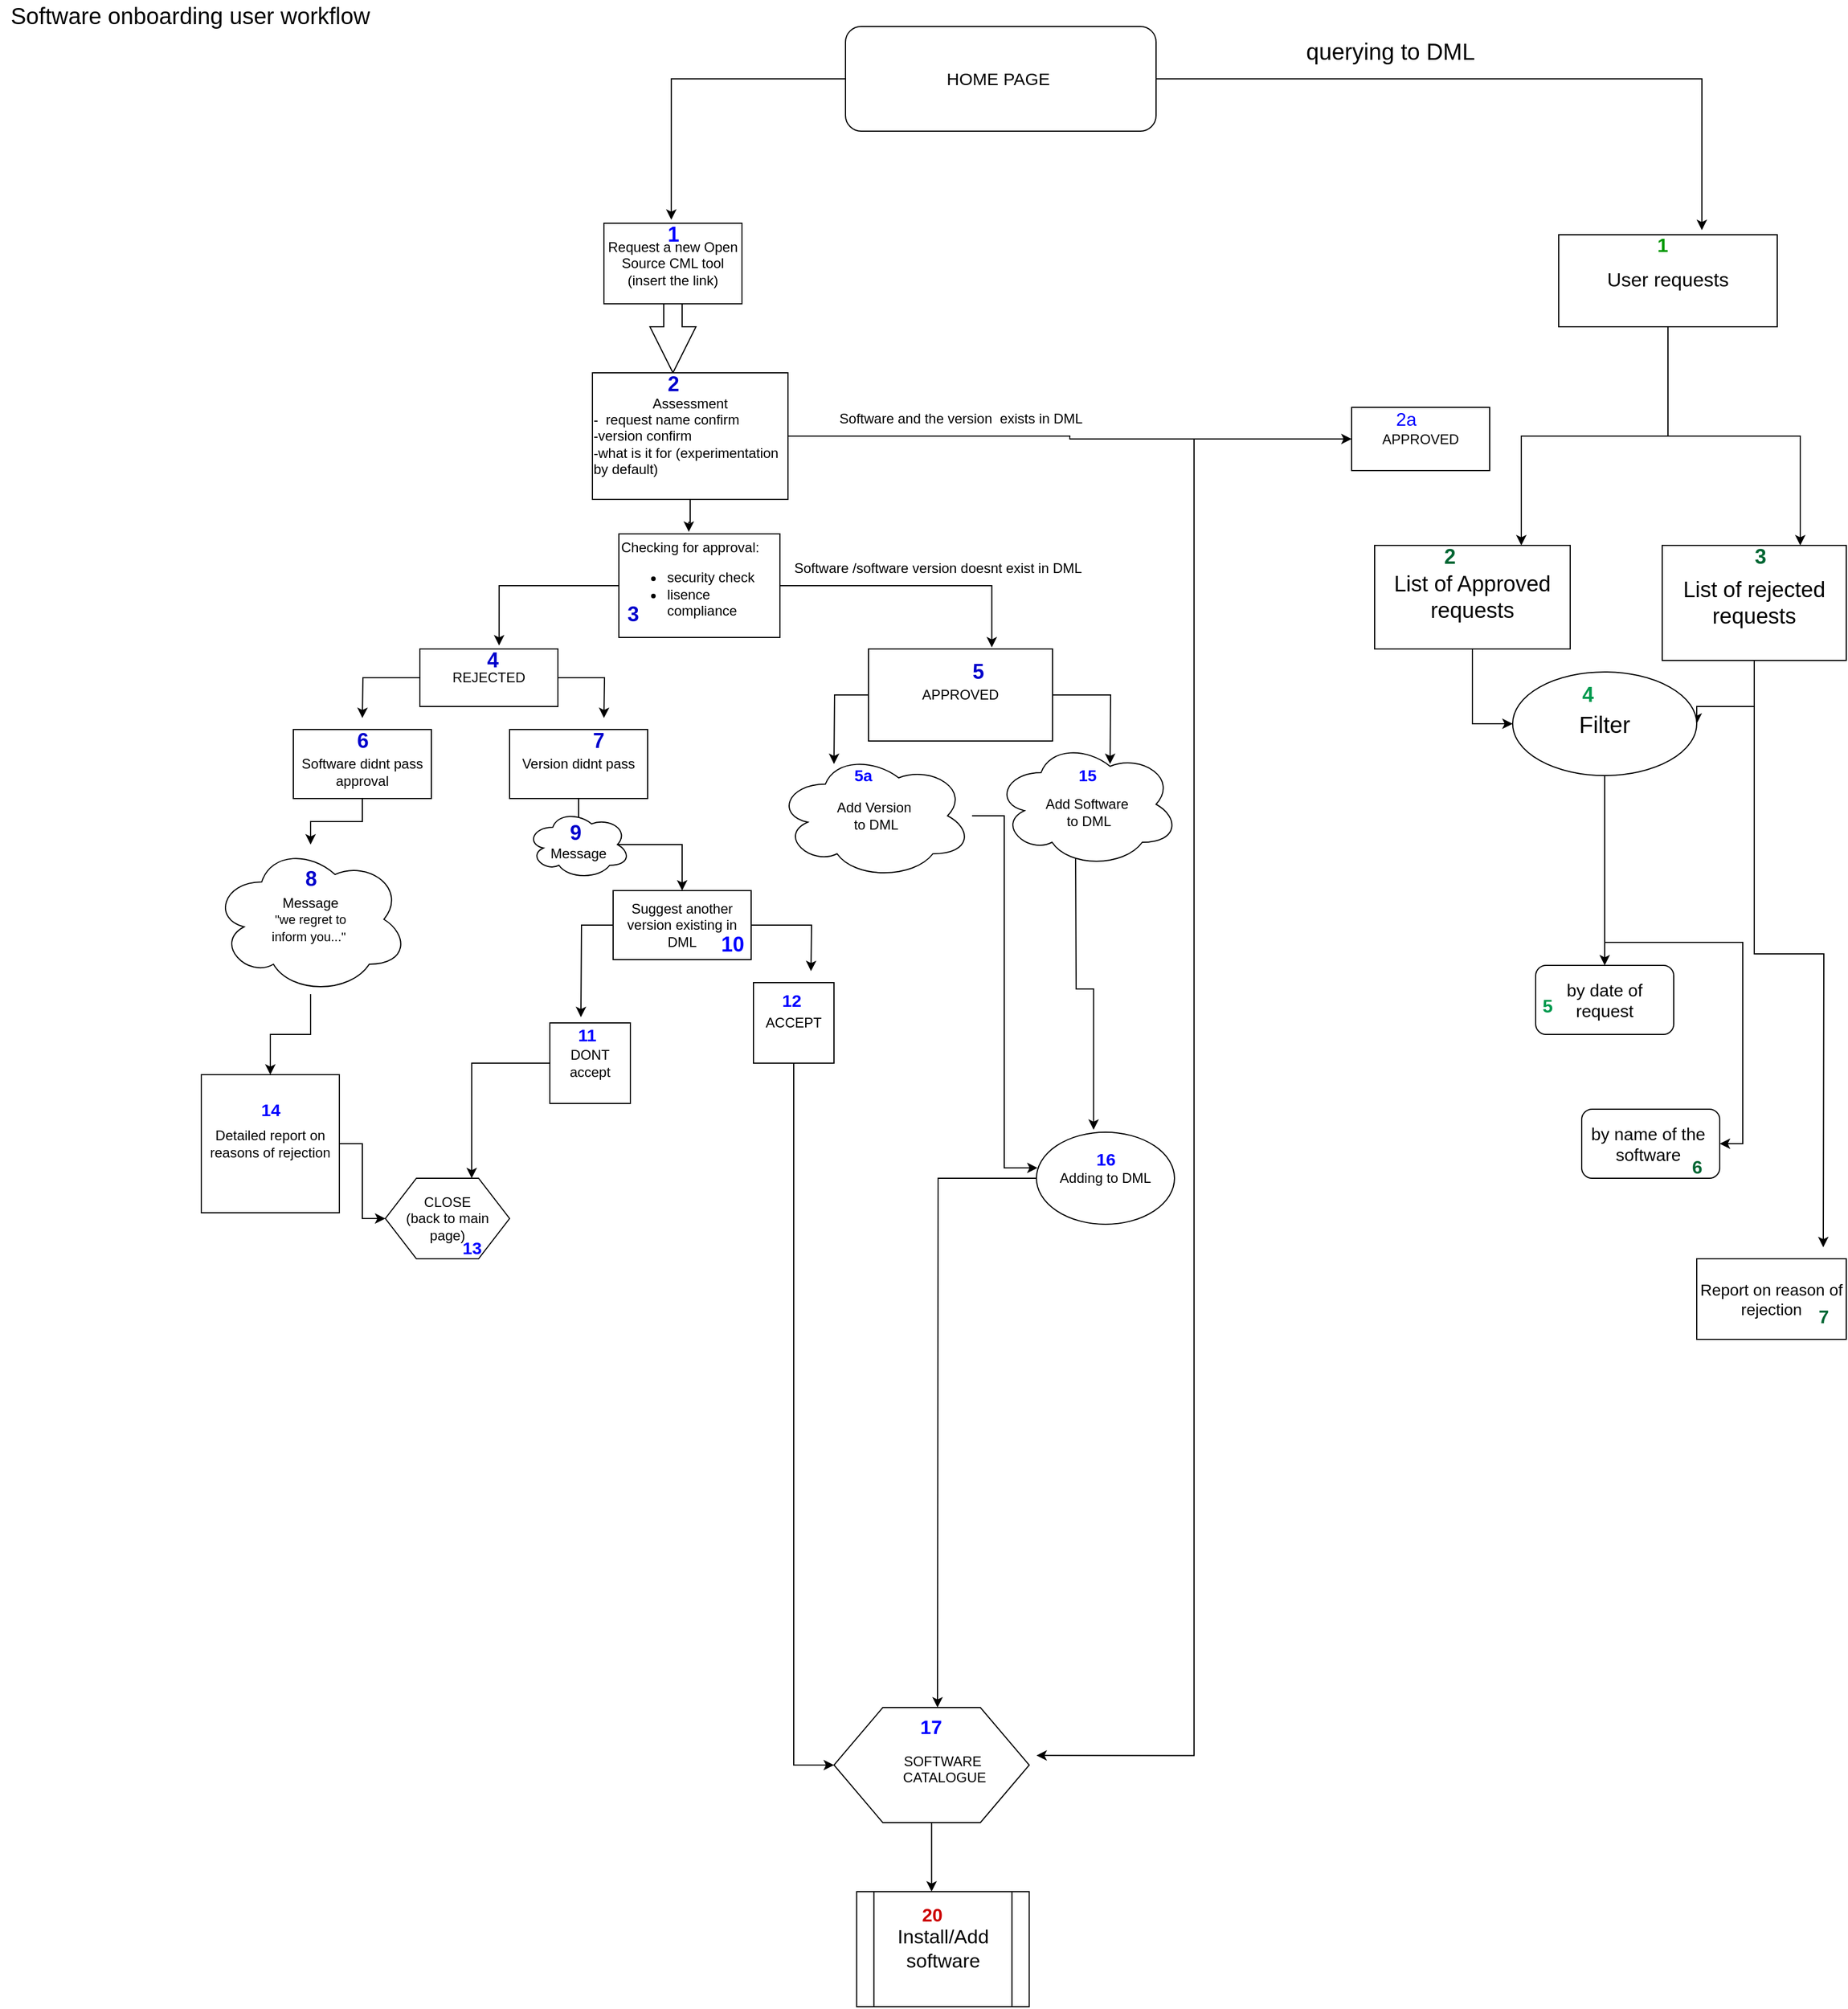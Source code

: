 <mxfile version="12.4.6" type="device"><diagram id="0llAzEVzJa9821p7wzAq" name="Page-1"><mxGraphModel dx="2055" dy="1935" grid="1" gridSize="10" guides="1" tooltips="1" connect="1" arrows="1" fold="1" page="1" pageScale="1" pageWidth="827" pageHeight="1169" math="0" shadow="0"><root><mxCell id="0"/><mxCell id="1" parent="0"/><mxCell id="ij1Nast-WUGQV4Hvbau6-1" value="&lt;font style=&quot;font-size: 20px&quot;&gt;Software onboarding user workflow&lt;/font&gt;" style="text;html=1;align=center;verticalAlign=middle;resizable=0;points=[];;autosize=1;" parent="1" vertex="1"><mxGeometry x="-5" y="-1.06" width="330" height="20" as="geometry"/></mxCell><mxCell id="ij1Nast-WUGQV4Hvbau6-2" value="Request a new Open Source CML tool (insert the link)" style="rounded=0;whiteSpace=wrap;html=1;" parent="1" vertex="1"><mxGeometry x="520" y="190" width="120" height="70" as="geometry"/></mxCell><mxCell id="ij1Nast-WUGQV4Hvbau6-3" style="edgeStyle=orthogonalEdgeStyle;rounded=0;orthogonalLoop=1;jettySize=auto;html=1;entryX=0.574;entryY=-0.06;entryDx=0;entryDy=0;entryPerimeter=0;" parent="1" source="ij1Nast-WUGQV4Hvbau6-5" target="ij1Nast-WUGQV4Hvbau6-8" edge="1"><mxGeometry relative="1" as="geometry"/></mxCell><mxCell id="ij1Nast-WUGQV4Hvbau6-4" style="edgeStyle=orthogonalEdgeStyle;rounded=0;orthogonalLoop=1;jettySize=auto;html=1;entryX=0.67;entryY=-0.017;entryDx=0;entryDy=0;entryPerimeter=0;" parent="1" source="ij1Nast-WUGQV4Hvbau6-5" target="ij1Nast-WUGQV4Hvbau6-37" edge="1"><mxGeometry relative="1" as="geometry"/></mxCell><mxCell id="ij1Nast-WUGQV4Hvbau6-5" value="Checking for approval:&lt;br&gt;&lt;ul&gt;&lt;li&gt;security check&lt;/li&gt;&lt;li&gt;lisence compliance&amp;nbsp;&lt;/li&gt;&lt;/ul&gt;" style="rounded=0;whiteSpace=wrap;html=1;align=left;" parent="1" vertex="1"><mxGeometry x="533" y="460" width="140" height="90" as="geometry"/></mxCell><mxCell id="ij1Nast-WUGQV4Hvbau6-6" style="edgeStyle=orthogonalEdgeStyle;rounded=0;orthogonalLoop=1;jettySize=auto;html=1;" parent="1" source="ij1Nast-WUGQV4Hvbau6-8" edge="1"><mxGeometry relative="1" as="geometry"><mxPoint x="310" y="620" as="targetPoint"/></mxGeometry></mxCell><mxCell id="ij1Nast-WUGQV4Hvbau6-7" style="edgeStyle=orthogonalEdgeStyle;rounded=0;orthogonalLoop=1;jettySize=auto;html=1;" parent="1" source="ij1Nast-WUGQV4Hvbau6-8" edge="1"><mxGeometry relative="1" as="geometry"><mxPoint x="520" y="620" as="targetPoint"/></mxGeometry></mxCell><mxCell id="ij1Nast-WUGQV4Hvbau6-8" value="&lt;div&gt;REJECTED&lt;/div&gt;" style="rounded=0;whiteSpace=wrap;html=1;align=center;" parent="1" vertex="1"><mxGeometry x="360" y="560" width="120" height="50" as="geometry"/></mxCell><mxCell id="ij1Nast-WUGQV4Hvbau6-9" style="edgeStyle=orthogonalEdgeStyle;rounded=0;orthogonalLoop=1;jettySize=auto;html=1;entryX=0;entryY=0.5;entryDx=0;entryDy=0;" parent="1" source="ij1Nast-WUGQV4Hvbau6-10" target="ij1Nast-WUGQV4Hvbau6-28" edge="1"><mxGeometry relative="1" as="geometry"/></mxCell><mxCell id="ij1Nast-WUGQV4Hvbau6-10" value="Detailed report on reasons of rejection" style="whiteSpace=wrap;html=1;aspect=fixed;" parent="1" vertex="1"><mxGeometry x="170" y="930" width="120" height="120" as="geometry"/></mxCell><mxCell id="ij1Nast-WUGQV4Hvbau6-11" value="" style="html=1;shadow=0;dashed=0;align=center;verticalAlign=middle;shape=mxgraph.arrows2.arrow;dy=0.6;dx=40;direction=south;notch=0;" parent="1" vertex="1"><mxGeometry x="560" y="260" width="40" height="60" as="geometry"/></mxCell><mxCell id="ij1Nast-WUGQV4Hvbau6-12" value="" style="group" parent="1" vertex="1" connectable="0"><mxGeometry x="720" y="1480" width="176" height="100" as="geometry"/></mxCell><mxCell id="ij1Nast-WUGQV4Hvbau6-13" value="" style="shape=hexagon;perimeter=hexagonPerimeter2;whiteSpace=wrap;html=1;" parent="ij1Nast-WUGQV4Hvbau6-12" vertex="1"><mxGeometry width="169.714" height="100" as="geometry"/></mxCell><mxCell id="ij1Nast-WUGQV4Hvbau6-14" value="SOFTWARE&lt;br&gt;&amp;nbsp;CATALOGUE" style="text;html=1;align=center;" parent="ij1Nast-WUGQV4Hvbau6-12" vertex="1"><mxGeometry x="12.571" y="33.333" width="163.429" height="33.333" as="geometry"/></mxCell><mxCell id="wv7BghLvvR9udwFgRxtB-25" value="&lt;font color=&quot;#0000ff&quot; size=&quot;1&quot;&gt;&lt;b style=&quot;font-size: 17px&quot;&gt;17&lt;/b&gt;&lt;/font&gt;" style="text;html=1;align=center;verticalAlign=middle;resizable=0;points=[];;autosize=1;" parent="ij1Nast-WUGQV4Hvbau6-12" vertex="1"><mxGeometry x="68.547" y="8.333" width="30" height="20" as="geometry"/></mxCell><mxCell id="wv7BghLvvR9udwFgRxtB-36" style="edgeStyle=orthogonalEdgeStyle;rounded=0;orthogonalLoop=1;jettySize=auto;html=1;entryX=0;entryY=0.5;entryDx=0;entryDy=0;" parent="1" source="ij1Nast-WUGQV4Hvbau6-16" target="wv7BghLvvR9udwFgRxtB-35" edge="1"><mxGeometry relative="1" as="geometry"><mxPoint x="740" y="375" as="targetPoint"/></mxGeometry></mxCell><mxCell id="wv7BghLvvR9udwFgRxtB-43" style="edgeStyle=orthogonalEdgeStyle;rounded=0;orthogonalLoop=1;jettySize=auto;html=1;entryX=0.434;entryY=-0.02;entryDx=0;entryDy=0;entryPerimeter=0;" parent="1" source="ij1Nast-WUGQV4Hvbau6-16" target="ij1Nast-WUGQV4Hvbau6-5" edge="1"><mxGeometry relative="1" as="geometry"/></mxCell><mxCell id="ij1Nast-WUGQV4Hvbau6-16" value="&lt;br&gt;Assessment&lt;br&gt;&lt;div style=&quot;text-align: left&quot;&gt;&lt;span&gt;-&amp;nbsp; request name confirm&amp;nbsp;&lt;/span&gt;&lt;/div&gt;&lt;div style=&quot;text-align: left&quot;&gt;&lt;span&gt;-version confirm&lt;/span&gt;&lt;/div&gt;&lt;div style=&quot;text-align: left&quot;&gt;&lt;span&gt;-what is it for (experimentation by default)&lt;/span&gt;&lt;/div&gt;&lt;div style=&quot;text-align: left&quot;&gt;&lt;br&gt;&lt;/div&gt;" style="rounded=0;whiteSpace=wrap;html=1;" parent="1" vertex="1"><mxGeometry x="510" y="320" width="170" height="110" as="geometry"/></mxCell><mxCell id="ij1Nast-WUGQV4Hvbau6-17" value="" style="edgeStyle=orthogonalEdgeStyle;rounded=0;orthogonalLoop=1;jettySize=auto;html=1;" parent="1" source="ij1Nast-WUGQV4Hvbau6-42" target="ij1Nast-WUGQV4Hvbau6-10" edge="1"><mxGeometry relative="1" as="geometry"/></mxCell><mxCell id="ij1Nast-WUGQV4Hvbau6-18" value="&lt;br&gt;Software didnt pass approval" style="rounded=0;whiteSpace=wrap;html=1;" parent="1" vertex="1"><mxGeometry x="250" y="630" width="120" height="60" as="geometry"/></mxCell><mxCell id="ij1Nast-WUGQV4Hvbau6-19" style="edgeStyle=orthogonalEdgeStyle;rounded=0;orthogonalLoop=1;jettySize=auto;html=1;" parent="1" source="ij1Nast-WUGQV4Hvbau6-20" target="ij1Nast-WUGQV4Hvbau6-23" edge="1"><mxGeometry relative="1" as="geometry"/></mxCell><mxCell id="ij1Nast-WUGQV4Hvbau6-20" value="Version didnt pass" style="rounded=0;whiteSpace=wrap;html=1;" parent="1" vertex="1"><mxGeometry x="438" y="630" width="120" height="60" as="geometry"/></mxCell><mxCell id="ij1Nast-WUGQV4Hvbau6-21" style="edgeStyle=orthogonalEdgeStyle;rounded=0;orthogonalLoop=1;jettySize=auto;html=1;" parent="1" source="ij1Nast-WUGQV4Hvbau6-23" edge="1"><mxGeometry relative="1" as="geometry"><mxPoint x="700" y="840" as="targetPoint"/></mxGeometry></mxCell><mxCell id="ij1Nast-WUGQV4Hvbau6-22" style="edgeStyle=orthogonalEdgeStyle;rounded=0;orthogonalLoop=1;jettySize=auto;html=1;" parent="1" source="ij1Nast-WUGQV4Hvbau6-23" edge="1"><mxGeometry relative="1" as="geometry"><mxPoint x="500" y="880" as="targetPoint"/></mxGeometry></mxCell><mxCell id="ij1Nast-WUGQV4Hvbau6-23" value="Suggest another version existing in DML" style="rounded=0;whiteSpace=wrap;html=1;" parent="1" vertex="1"><mxGeometry x="528" y="770" width="120" height="60" as="geometry"/></mxCell><mxCell id="ij1Nast-WUGQV4Hvbau6-24" style="edgeStyle=orthogonalEdgeStyle;rounded=0;orthogonalLoop=1;jettySize=auto;html=1;entryX=0.695;entryY=0;entryDx=0;entryDy=0;entryPerimeter=0;" parent="1" source="ij1Nast-WUGQV4Hvbau6-25" target="ij1Nast-WUGQV4Hvbau6-28" edge="1"><mxGeometry relative="1" as="geometry"><mxPoint x="430" y="960" as="targetPoint"/></mxGeometry></mxCell><mxCell id="ij1Nast-WUGQV4Hvbau6-25" value="DONT accept" style="whiteSpace=wrap;html=1;aspect=fixed;" parent="1" vertex="1"><mxGeometry x="473" y="885" width="70" height="70" as="geometry"/></mxCell><mxCell id="WeOX6gf0irBGRZXmt_RS-5" style="edgeStyle=orthogonalEdgeStyle;rounded=0;orthogonalLoop=1;jettySize=auto;html=1;entryX=0;entryY=0.5;entryDx=0;entryDy=0;" parent="1" source="ij1Nast-WUGQV4Hvbau6-27" target="ij1Nast-WUGQV4Hvbau6-13" edge="1"><mxGeometry relative="1" as="geometry"/></mxCell><mxCell id="ij1Nast-WUGQV4Hvbau6-27" value="ACCEPT" style="whiteSpace=wrap;html=1;aspect=fixed;" parent="1" vertex="1"><mxGeometry x="650" y="850" width="70" height="70" as="geometry"/></mxCell><mxCell id="ij1Nast-WUGQV4Hvbau6-28" value="CLOSE&lt;br&gt;(back to main page)" style="shape=hexagon;perimeter=hexagonPerimeter2;whiteSpace=wrap;html=1;" parent="1" vertex="1"><mxGeometry x="330" y="1020" width="108" height="70" as="geometry"/></mxCell><mxCell id="ij1Nast-WUGQV4Hvbau6-36" style="edgeStyle=orthogonalEdgeStyle;rounded=0;orthogonalLoop=1;jettySize=auto;html=1;" parent="1" source="ij1Nast-WUGQV4Hvbau6-37" edge="1"><mxGeometry relative="1" as="geometry"><mxPoint x="960" y="660" as="targetPoint"/></mxGeometry></mxCell><mxCell id="WeOX6gf0irBGRZXmt_RS-2" style="edgeStyle=orthogonalEdgeStyle;rounded=0;orthogonalLoop=1;jettySize=auto;html=1;" parent="1" source="ij1Nast-WUGQV4Hvbau6-37" edge="1"><mxGeometry relative="1" as="geometry"><mxPoint x="720" y="660" as="targetPoint"/></mxGeometry></mxCell><mxCell id="ij1Nast-WUGQV4Hvbau6-37" value="APPROVED" style="rounded=0;whiteSpace=wrap;html=1;" parent="1" vertex="1"><mxGeometry x="750" y="560" width="160" height="80" as="geometry"/></mxCell><mxCell id="ij1Nast-WUGQV4Hvbau6-38" style="edgeStyle=orthogonalEdgeStyle;rounded=0;orthogonalLoop=1;jettySize=auto;html=1;" parent="1" source="ij1Nast-WUGQV4Hvbau6-39" edge="1"><mxGeometry relative="1" as="geometry"><mxPoint x="810" y="1480" as="targetPoint"/></mxGeometry></mxCell><mxCell id="ij1Nast-WUGQV4Hvbau6-39" value="Adding to DML" style="ellipse;whiteSpace=wrap;html=1;" parent="1" vertex="1"><mxGeometry x="896" y="980" width="120" height="80" as="geometry"/></mxCell><mxCell id="ij1Nast-WUGQV4Hvbau6-40" style="edgeStyle=orthogonalEdgeStyle;rounded=0;orthogonalLoop=1;jettySize=auto;html=1;entryX=0.414;entryY=-0.027;entryDx=0;entryDy=0;entryPerimeter=0;" parent="1" target="ij1Nast-WUGQV4Hvbau6-39" edge="1"><mxGeometry relative="1" as="geometry"><mxPoint x="930" y="730" as="sourcePoint"/></mxGeometry></mxCell><mxCell id="ij1Nast-WUGQV4Hvbau6-42" value="Message &lt;br&gt;&lt;font style=&quot;font-size: 11px&quot;&gt;&lt;font style=&quot;font-size: 11px&quot;&gt;&quot;&lt;/font&gt;&lt;font style=&quot;font-size: 11px&quot;&gt;we regret to &lt;br&gt;inform you...&quot;&lt;/font&gt;&amp;nbsp;&lt;/font&gt;" style="ellipse;shape=cloud;whiteSpace=wrap;html=1;" parent="1" vertex="1"><mxGeometry x="180" y="730" width="170" height="130" as="geometry"/></mxCell><mxCell id="ij1Nast-WUGQV4Hvbau6-43" value="" style="edgeStyle=orthogonalEdgeStyle;rounded=0;orthogonalLoop=1;jettySize=auto;html=1;" parent="1" source="ij1Nast-WUGQV4Hvbau6-18" target="ij1Nast-WUGQV4Hvbau6-42" edge="1"><mxGeometry relative="1" as="geometry"><mxPoint x="310" y="690" as="sourcePoint"/><mxPoint x="310" y="810" as="targetPoint"/></mxGeometry></mxCell><mxCell id="ij1Nast-WUGQV4Hvbau6-44" value="&lt;br&gt;Message" style="ellipse;shape=cloud;whiteSpace=wrap;html=1;" parent="1" vertex="1"><mxGeometry x="453" y="700" width="90" height="60" as="geometry"/></mxCell><mxCell id="ij1Nast-WUGQV4Hvbau6-49" value="&lt;span style=&quot;white-space: normal&quot;&gt;&lt;br&gt;Add Software&lt;br&gt;&amp;nbsp;to&amp;nbsp;DML&lt;/span&gt;" style="ellipse;shape=cloud;whiteSpace=wrap;html=1;" parent="1" vertex="1"><mxGeometry x="860" y="640" width="160" height="110" as="geometry"/></mxCell><mxCell id="wv7BghLvvR9udwFgRxtB-1" value="&lt;font style=&quot;font-size: 18px&quot; color=&quot;#0000ff&quot;&gt;&lt;b&gt;1&lt;/b&gt;&lt;/font&gt;" style="text;html=1;align=center;verticalAlign=middle;resizable=0;points=[];;autosize=1;" parent="1" vertex="1"><mxGeometry x="565" y="190" width="30" height="20" as="geometry"/></mxCell><mxCell id="wv7BghLvvR9udwFgRxtB-2" value="&lt;b style=&quot;font-size: 18px&quot;&gt;&lt;font color=&quot;#0000cc&quot;&gt;2&lt;/font&gt;&lt;/b&gt;" style="text;html=1;align=center;verticalAlign=middle;resizable=0;points=[];;autosize=1;" parent="1" vertex="1"><mxGeometry x="565" y="320" width="30" height="20" as="geometry"/></mxCell><mxCell id="wv7BghLvvR9udwFgRxtB-3" value="&lt;span style=&quot;font-size: 18px&quot;&gt;&lt;b&gt;&lt;font color=&quot;#0000cc&quot;&gt;3&lt;/font&gt;&lt;/b&gt;&lt;/span&gt;" style="text;html=1;align=center;verticalAlign=middle;resizable=0;points=[];;autosize=1;" parent="1" vertex="1"><mxGeometry x="530" y="520" width="30" height="20" as="geometry"/></mxCell><mxCell id="wv7BghLvvR9udwFgRxtB-4" value="&lt;font color=&quot;#0000cc&quot;&gt;&lt;span style=&quot;font-size: 18px&quot;&gt;&lt;b&gt;4&lt;/b&gt;&lt;/span&gt;&lt;/font&gt;" style="text;html=1;align=center;verticalAlign=middle;resizable=0;points=[];;autosize=1;" parent="1" vertex="1"><mxGeometry x="408" y="560" width="30" height="20" as="geometry"/></mxCell><mxCell id="wv7BghLvvR9udwFgRxtB-5" value="&lt;font color=&quot;#0000cc&quot;&gt;&lt;span style=&quot;font-size: 18px&quot;&gt;&lt;b&gt;5&lt;/b&gt;&lt;/span&gt;&lt;/font&gt;" style="text;html=1;align=center;verticalAlign=middle;resizable=0;points=[];;autosize=1;" parent="1" vertex="1"><mxGeometry x="830" y="570" width="30" height="20" as="geometry"/></mxCell><mxCell id="wv7BghLvvR9udwFgRxtB-7" value="&lt;font color=&quot;#0000cc&quot;&gt;&lt;span style=&quot;font-size: 18px&quot;&gt;&lt;b&gt;6&lt;/b&gt;&lt;/span&gt;&lt;/font&gt;" style="text;html=1;align=center;verticalAlign=middle;resizable=0;points=[];;autosize=1;" parent="1" vertex="1"><mxGeometry x="295" y="630" width="30" height="20" as="geometry"/></mxCell><mxCell id="wv7BghLvvR9udwFgRxtB-10" value="&lt;font color=&quot;#0000cc&quot;&gt;&lt;span style=&quot;font-size: 18px&quot;&gt;&lt;b&gt;7&lt;/b&gt;&lt;/span&gt;&lt;/font&gt;" style="text;html=1;align=center;verticalAlign=middle;resizable=0;points=[];;autosize=1;" parent="1" vertex="1"><mxGeometry x="500" y="630" width="30" height="20" as="geometry"/></mxCell><mxCell id="wv7BghLvvR9udwFgRxtB-11" value="&lt;font color=&quot;#0000cc&quot;&gt;&lt;span style=&quot;font-size: 18px&quot;&gt;&lt;b&gt;8&lt;/b&gt;&lt;/span&gt;&lt;/font&gt;" style="text;html=1;align=center;verticalAlign=middle;resizable=0;points=[];;autosize=1;" parent="1" vertex="1"><mxGeometry x="250" y="750" width="30" height="20" as="geometry"/></mxCell><mxCell id="wv7BghLvvR9udwFgRxtB-12" value="&lt;font color=&quot;#0000cc&quot;&gt;&lt;span style=&quot;font-size: 18px&quot;&gt;&lt;b&gt;9&lt;/b&gt;&lt;/span&gt;&lt;/font&gt;" style="text;html=1;align=center;verticalAlign=middle;resizable=0;points=[];;autosize=1;" parent="1" vertex="1"><mxGeometry x="480" y="710" width="30" height="20" as="geometry"/></mxCell><mxCell id="wv7BghLvvR9udwFgRxtB-14" value="&lt;b&gt;&lt;font color=&quot;#0000ff&quot; style=&quot;font-size: 18px&quot;&gt;10&lt;/font&gt;&lt;/b&gt;" style="text;html=1;" parent="1" vertex="1"><mxGeometry x="620" y="800" width="30" height="30" as="geometry"/></mxCell><mxCell id="wv7BghLvvR9udwFgRxtB-17" value="&lt;font style=&quot;font-size: 15px&quot; color=&quot;#0000ff&quot;&gt;&lt;b&gt;11&lt;/b&gt;&lt;/font&gt;" style="text;html=1;align=center;verticalAlign=middle;resizable=0;points=[];;autosize=1;" parent="1" vertex="1"><mxGeometry x="490" y="885" width="30" height="20" as="geometry"/></mxCell><mxCell id="wv7BghLvvR9udwFgRxtB-18" value="&lt;font color=&quot;#0000ff&quot; size=&quot;1&quot;&gt;&lt;b style=&quot;font-size: 15px&quot;&gt;12&lt;/b&gt;&lt;/font&gt;" style="text;html=1;" parent="1" vertex="1"><mxGeometry x="673" y="850" width="40" height="30" as="geometry"/></mxCell><mxCell id="wv7BghLvvR9udwFgRxtB-19" value="&lt;font style=&quot;font-size: 15px&quot; color=&quot;#0000ff&quot;&gt;&lt;b&gt;13&lt;/b&gt;&lt;/font&gt;" style="text;html=1;align=center;verticalAlign=middle;resizable=0;points=[];;autosize=1;" parent="1" vertex="1"><mxGeometry x="390" y="1070" width="30" height="20" as="geometry"/></mxCell><mxCell id="wv7BghLvvR9udwFgRxtB-26" value="&lt;font style=&quot;font-size: 14px&quot; color=&quot;#0000ff&quot;&gt;&lt;b&gt;15&lt;/b&gt;&lt;/font&gt;" style="text;html=1;align=center;verticalAlign=middle;resizable=0;points=[];;autosize=1;" parent="1" vertex="1"><mxGeometry x="925" y="660" width="30" height="20" as="geometry"/></mxCell><mxCell id="wv7BghLvvR9udwFgRxtB-27" value="&lt;font style=&quot;font-size: 15px&quot; color=&quot;#0000ff&quot;&gt;&lt;b&gt;16&lt;/b&gt;&lt;/font&gt;" style="text;html=1;align=center;verticalAlign=middle;resizable=0;points=[];;autosize=1;" parent="1" vertex="1"><mxGeometry x="941" y="992.5" width="30" height="20" as="geometry"/></mxCell><mxCell id="wv7BghLvvR9udwFgRxtB-28" value="&lt;font color=&quot;#0000ff&quot; size=&quot;1&quot;&gt;&lt;b style=&quot;font-size: 15px&quot;&gt;14&lt;/b&gt;&lt;/font&gt;" style="text;html=1;align=center;verticalAlign=middle;resizable=0;points=[];;autosize=1;" parent="1" vertex="1"><mxGeometry x="215" y="950" width="30" height="20" as="geometry"/></mxCell><mxCell id="wv7BghLvvR9udwFgRxtB-29" value="&lt;font style=&quot;font-size: 17px&quot;&gt;Install/Add software&lt;/font&gt;" style="shape=process;whiteSpace=wrap;html=1;backgroundOutline=1;" parent="1" vertex="1"><mxGeometry x="739.71" y="1640" width="150" height="100" as="geometry"/></mxCell><mxCell id="wv7BghLvvR9udwFgRxtB-33" style="edgeStyle=orthogonalEdgeStyle;rounded=0;orthogonalLoop=1;jettySize=auto;html=1;" parent="1" source="ij1Nast-WUGQV4Hvbau6-13" edge="1"><mxGeometry relative="1" as="geometry"><mxPoint x="804.857" y="1640" as="targetPoint"/></mxGeometry></mxCell><mxCell id="wv7BghLvvR9udwFgRxtB-34" value="&lt;font style=&quot;font-size: 16px&quot; color=&quot;#cc0000&quot;&gt;&lt;b&gt;20&lt;/b&gt;&lt;/font&gt;" style="text;html=1;align=center;verticalAlign=middle;resizable=0;points=[];;autosize=1;" parent="1" vertex="1"><mxGeometry x="790" y="1650" width="30" height="20" as="geometry"/></mxCell><mxCell id="wv7BghLvvR9udwFgRxtB-45" style="edgeStyle=orthogonalEdgeStyle;rounded=0;orthogonalLoop=1;jettySize=auto;html=1;entryX=1;entryY=0.25;entryDx=0;entryDy=0;" parent="1" source="wv7BghLvvR9udwFgRxtB-35" target="ij1Nast-WUGQV4Hvbau6-14" edge="1"><mxGeometry relative="1" as="geometry"/></mxCell><mxCell id="wv7BghLvvR9udwFgRxtB-35" value="APPROVED" style="rounded=0;whiteSpace=wrap;html=1;" parent="1" vertex="1"><mxGeometry x="1170" y="350" width="120" height="55" as="geometry"/></mxCell><mxCell id="wv7BghLvvR9udwFgRxtB-42" value="Software and the version&amp;nbsp; exists in DML" style="text;html=1;align=center;verticalAlign=middle;resizable=0;points=[];;autosize=1;" parent="1" vertex="1"><mxGeometry x="715" y="350" width="230" height="20" as="geometry"/></mxCell><mxCell id="wv7BghLvvR9udwFgRxtB-47" style="edgeStyle=orthogonalEdgeStyle;rounded=0;orthogonalLoop=1;jettySize=auto;html=1;entryX=0.452;entryY=-0.15;entryDx=0;entryDy=0;entryPerimeter=0;" parent="1" source="wv7BghLvvR9udwFgRxtB-46" target="wv7BghLvvR9udwFgRxtB-1" edge="1"><mxGeometry relative="1" as="geometry"/></mxCell><mxCell id="wv7BghLvvR9udwFgRxtB-49" style="edgeStyle=orthogonalEdgeStyle;rounded=0;orthogonalLoop=1;jettySize=auto;html=1;entryX=0.655;entryY=-0.05;entryDx=0;entryDy=0;entryPerimeter=0;" parent="1" source="wv7BghLvvR9udwFgRxtB-46" target="wv7BghLvvR9udwFgRxtB-48" edge="1"><mxGeometry relative="1" as="geometry"/></mxCell><mxCell id="wv7BghLvvR9udwFgRxtB-46" value="&lt;font style=&quot;font-size: 15px&quot;&gt;HOME PAGE&amp;nbsp;&lt;/font&gt;" style="rounded=1;whiteSpace=wrap;html=1;" parent="1" vertex="1"><mxGeometry x="730" y="18.94" width="270" height="91.06" as="geometry"/></mxCell><mxCell id="wv7BghLvvR9udwFgRxtB-52" style="edgeStyle=orthogonalEdgeStyle;rounded=0;orthogonalLoop=1;jettySize=auto;html=1;entryX=0.75;entryY=0;entryDx=0;entryDy=0;" parent="1" source="wv7BghLvvR9udwFgRxtB-48" target="wv7BghLvvR9udwFgRxtB-51" edge="1"><mxGeometry relative="1" as="geometry"/></mxCell><mxCell id="wv7BghLvvR9udwFgRxtB-53" style="edgeStyle=orthogonalEdgeStyle;rounded=0;orthogonalLoop=1;jettySize=auto;html=1;entryX=0.75;entryY=0;entryDx=0;entryDy=0;" parent="1" source="wv7BghLvvR9udwFgRxtB-48" target="wv7BghLvvR9udwFgRxtB-50" edge="1"><mxGeometry relative="1" as="geometry"/></mxCell><mxCell id="wv7BghLvvR9udwFgRxtB-48" value="&lt;span style=&quot;font-size: 17px&quot;&gt;User requests&lt;/span&gt;" style="rounded=0;whiteSpace=wrap;html=1;" parent="1" vertex="1"><mxGeometry x="1350" y="200" width="190" height="80" as="geometry"/></mxCell><mxCell id="wv7BghLvvR9udwFgRxtB-57" style="edgeStyle=orthogonalEdgeStyle;rounded=0;orthogonalLoop=1;jettySize=auto;html=1;entryX=0;entryY=0.5;entryDx=0;entryDy=0;" parent="1" source="wv7BghLvvR9udwFgRxtB-50" target="wv7BghLvvR9udwFgRxtB-54" edge="1"><mxGeometry relative="1" as="geometry"/></mxCell><mxCell id="wv7BghLvvR9udwFgRxtB-50" value="&lt;font style=&quot;font-size: 19px&quot;&gt;List of Approved requests&lt;/font&gt;" style="rounded=0;whiteSpace=wrap;html=1;" parent="1" vertex="1"><mxGeometry x="1190" y="470" width="170" height="90" as="geometry"/></mxCell><mxCell id="wv7BghLvvR9udwFgRxtB-59" style="edgeStyle=orthogonalEdgeStyle;rounded=0;orthogonalLoop=1;jettySize=auto;html=1;entryX=1;entryY=0.5;entryDx=0;entryDy=0;" parent="1" source="wv7BghLvvR9udwFgRxtB-51" target="wv7BghLvvR9udwFgRxtB-54" edge="1"><mxGeometry relative="1" as="geometry"><Array as="points"><mxPoint x="1520" y="610"/><mxPoint x="1470" y="610"/></Array></mxGeometry></mxCell><mxCell id="wv7BghLvvR9udwFgRxtB-80" style="edgeStyle=orthogonalEdgeStyle;rounded=0;orthogonalLoop=1;jettySize=auto;html=1;" parent="1" source="wv7BghLvvR9udwFgRxtB-51" edge="1"><mxGeometry relative="1" as="geometry"><mxPoint x="1580" y="1080" as="targetPoint"/></mxGeometry></mxCell><mxCell id="wv7BghLvvR9udwFgRxtB-51" value="&lt;span style=&quot;font-size: 19px&quot;&gt;List of rejected requests&lt;/span&gt;" style="rounded=0;whiteSpace=wrap;html=1;" parent="1" vertex="1"><mxGeometry x="1440" y="470" width="160" height="100" as="geometry"/></mxCell><mxCell id="wv7BghLvvR9udwFgRxtB-60" style="edgeStyle=orthogonalEdgeStyle;rounded=0;orthogonalLoop=1;jettySize=auto;html=1;entryX=0.5;entryY=0;entryDx=0;entryDy=0;" parent="1" source="wv7BghLvvR9udwFgRxtB-54" target="wv7BghLvvR9udwFgRxtB-56" edge="1"><mxGeometry relative="1" as="geometry"/></mxCell><mxCell id="wv7BghLvvR9udwFgRxtB-64" style="edgeStyle=orthogonalEdgeStyle;rounded=0;orthogonalLoop=1;jettySize=auto;html=1;entryX=1;entryY=0.5;entryDx=0;entryDy=0;" parent="1" source="wv7BghLvvR9udwFgRxtB-54" target="wv7BghLvvR9udwFgRxtB-55" edge="1"><mxGeometry relative="1" as="geometry"/></mxCell><mxCell id="wv7BghLvvR9udwFgRxtB-54" value="&lt;font style=&quot;font-size: 20px&quot;&gt;Filter&lt;/font&gt;" style="ellipse;whiteSpace=wrap;html=1;" parent="1" vertex="1"><mxGeometry x="1310" y="580" width="160" height="90" as="geometry"/></mxCell><mxCell id="wv7BghLvvR9udwFgRxtB-55" value="&lt;font style=&quot;font-size: 15px&quot;&gt;by name of the&amp;nbsp; software&amp;nbsp;&lt;/font&gt;" style="rounded=1;whiteSpace=wrap;html=1;" parent="1" vertex="1"><mxGeometry x="1370" y="960" width="120" height="60" as="geometry"/></mxCell><mxCell id="wv7BghLvvR9udwFgRxtB-56" value="&lt;font style=&quot;font-size: 15px&quot;&gt;by date of request&lt;/font&gt;" style="rounded=1;whiteSpace=wrap;html=1;" parent="1" vertex="1"><mxGeometry x="1330" y="835" width="120" height="60" as="geometry"/></mxCell><mxCell id="wv7BghLvvR9udwFgRxtB-65" value="&lt;font style=&quot;font-size: 20px&quot;&gt;querying to DML&lt;/font&gt;&amp;nbsp;" style="text;html=1;align=center;verticalAlign=middle;resizable=0;points=[];;autosize=1;" parent="1" vertex="1"><mxGeometry x="1120" y="30" width="170" height="20" as="geometry"/></mxCell><mxCell id="wv7BghLvvR9udwFgRxtB-70" value="&lt;font style=&quot;font-size: 17px&quot; color=&quot;#009900&quot;&gt;&lt;b&gt;1&lt;/b&gt;&lt;/font&gt;" style="text;html=1;align=center;verticalAlign=middle;resizable=0;points=[];;autosize=1;" parent="1" vertex="1"><mxGeometry x="1430" y="200" width="20" height="20" as="geometry"/></mxCell><mxCell id="wv7BghLvvR9udwFgRxtB-71" value="&lt;font color=&quot;#0000ff&quot; style=&quot;font-size: 16px&quot;&gt;2a&lt;/font&gt;" style="text;html=1;align=center;verticalAlign=middle;resizable=0;points=[];;autosize=1;" parent="1" vertex="1"><mxGeometry x="1202" y="350" width="30" height="20" as="geometry"/></mxCell><mxCell id="wv7BghLvvR9udwFgRxtB-74" value="&lt;font style=&quot;font-size: 18px&quot; color=&quot;#006633&quot;&gt;&lt;b&gt;2&lt;/b&gt;&lt;/font&gt;" style="text;html=1;align=center;verticalAlign=middle;resizable=0;points=[];;autosize=1;" parent="1" vertex="1"><mxGeometry x="1240" y="470" width="30" height="20" as="geometry"/></mxCell><mxCell id="wv7BghLvvR9udwFgRxtB-75" value="&lt;font color=&quot;#006633&quot; style=&quot;font-size: 18px&quot;&gt;&lt;b&gt;3&lt;/b&gt;&lt;/font&gt;" style="text;html=1;align=center;verticalAlign=middle;resizable=0;points=[];;autosize=1;" parent="1" vertex="1"><mxGeometry x="1510" y="470" width="30" height="20" as="geometry"/></mxCell><mxCell id="wv7BghLvvR9udwFgRxtB-76" value="&lt;font style=&quot;font-size: 18px&quot; color=&quot;#00994d&quot;&gt;&lt;b&gt;4&lt;/b&gt;&lt;/font&gt;" style="text;html=1;align=center;verticalAlign=middle;resizable=0;points=[];;autosize=1;" parent="1" vertex="1"><mxGeometry x="1360" y="590" width="30" height="20" as="geometry"/></mxCell><mxCell id="wv7BghLvvR9udwFgRxtB-77" value="&lt;font style=&quot;font-size: 16px&quot; color=&quot;#00994d&quot;&gt;&lt;b&gt;5&lt;/b&gt;&lt;/font&gt;" style="text;html=1;align=center;verticalAlign=middle;resizable=0;points=[];;autosize=1;" parent="1" vertex="1"><mxGeometry x="1330" y="860" width="20" height="20" as="geometry"/></mxCell><mxCell id="wv7BghLvvR9udwFgRxtB-78" value="&lt;font style=&quot;font-size: 16px&quot; color=&quot;#006633&quot;&gt;&lt;b&gt;6&lt;/b&gt;&lt;/font&gt;" style="text;html=1;align=center;verticalAlign=middle;resizable=0;points=[];;autosize=1;" parent="1" vertex="1"><mxGeometry x="1460" y="1000" width="20" height="20" as="geometry"/></mxCell><mxCell id="wv7BghLvvR9udwFgRxtB-79" value="&lt;font style=&quot;font-size: 14px&quot;&gt;Report on reason of rejection&lt;/font&gt;" style="rounded=0;whiteSpace=wrap;html=1;" parent="1" vertex="1"><mxGeometry x="1470" y="1090" width="130" height="70" as="geometry"/></mxCell><mxCell id="wv7BghLvvR9udwFgRxtB-81" value="&lt;font color=&quot;#006633&quot; size=&quot;1&quot;&gt;&lt;b style=&quot;font-size: 16px&quot;&gt;7&lt;/b&gt;&lt;/font&gt;" style="text;html=1;align=center;verticalAlign=middle;resizable=0;points=[];;autosize=1;" parent="1" vertex="1"><mxGeometry x="1570" y="1130" width="20" height="20" as="geometry"/></mxCell><mxCell id="WeOX6gf0irBGRZXmt_RS-3" style="edgeStyle=orthogonalEdgeStyle;rounded=0;orthogonalLoop=1;jettySize=auto;html=1;entryX=0.008;entryY=0.388;entryDx=0;entryDy=0;entryPerimeter=0;" parent="1" source="WeOX6gf0irBGRZXmt_RS-1" target="ij1Nast-WUGQV4Hvbau6-39" edge="1"><mxGeometry relative="1" as="geometry"/></mxCell><mxCell id="WeOX6gf0irBGRZXmt_RS-1" value="Add Version&lt;br&gt;&amp;nbsp;to DML" style="ellipse;shape=cloud;whiteSpace=wrap;html=1;" parent="1" vertex="1"><mxGeometry x="670" y="650" width="170" height="110" as="geometry"/></mxCell><mxCell id="WeOX6gf0irBGRZXmt_RS-4" value="&lt;font color=&quot;#0000ff&quot; size=&quot;1&quot;&gt;&lt;b style=&quot;font-size: 14px&quot;&gt;5a&lt;/b&gt;&lt;/font&gt;" style="text;html=1;align=center;verticalAlign=middle;resizable=0;points=[];;autosize=1;" parent="1" vertex="1"><mxGeometry x="730" y="660" width="30" height="20" as="geometry"/></mxCell><mxCell id="WeOX6gf0irBGRZXmt_RS-6" value="Software /software version doesnt exist in DML" style="text;html=1;align=center;verticalAlign=middle;resizable=0;points=[];;autosize=1;" parent="1" vertex="1"><mxGeometry x="675" y="480" width="270" height="20" as="geometry"/></mxCell></root></mxGraphModel></diagram></mxfile>